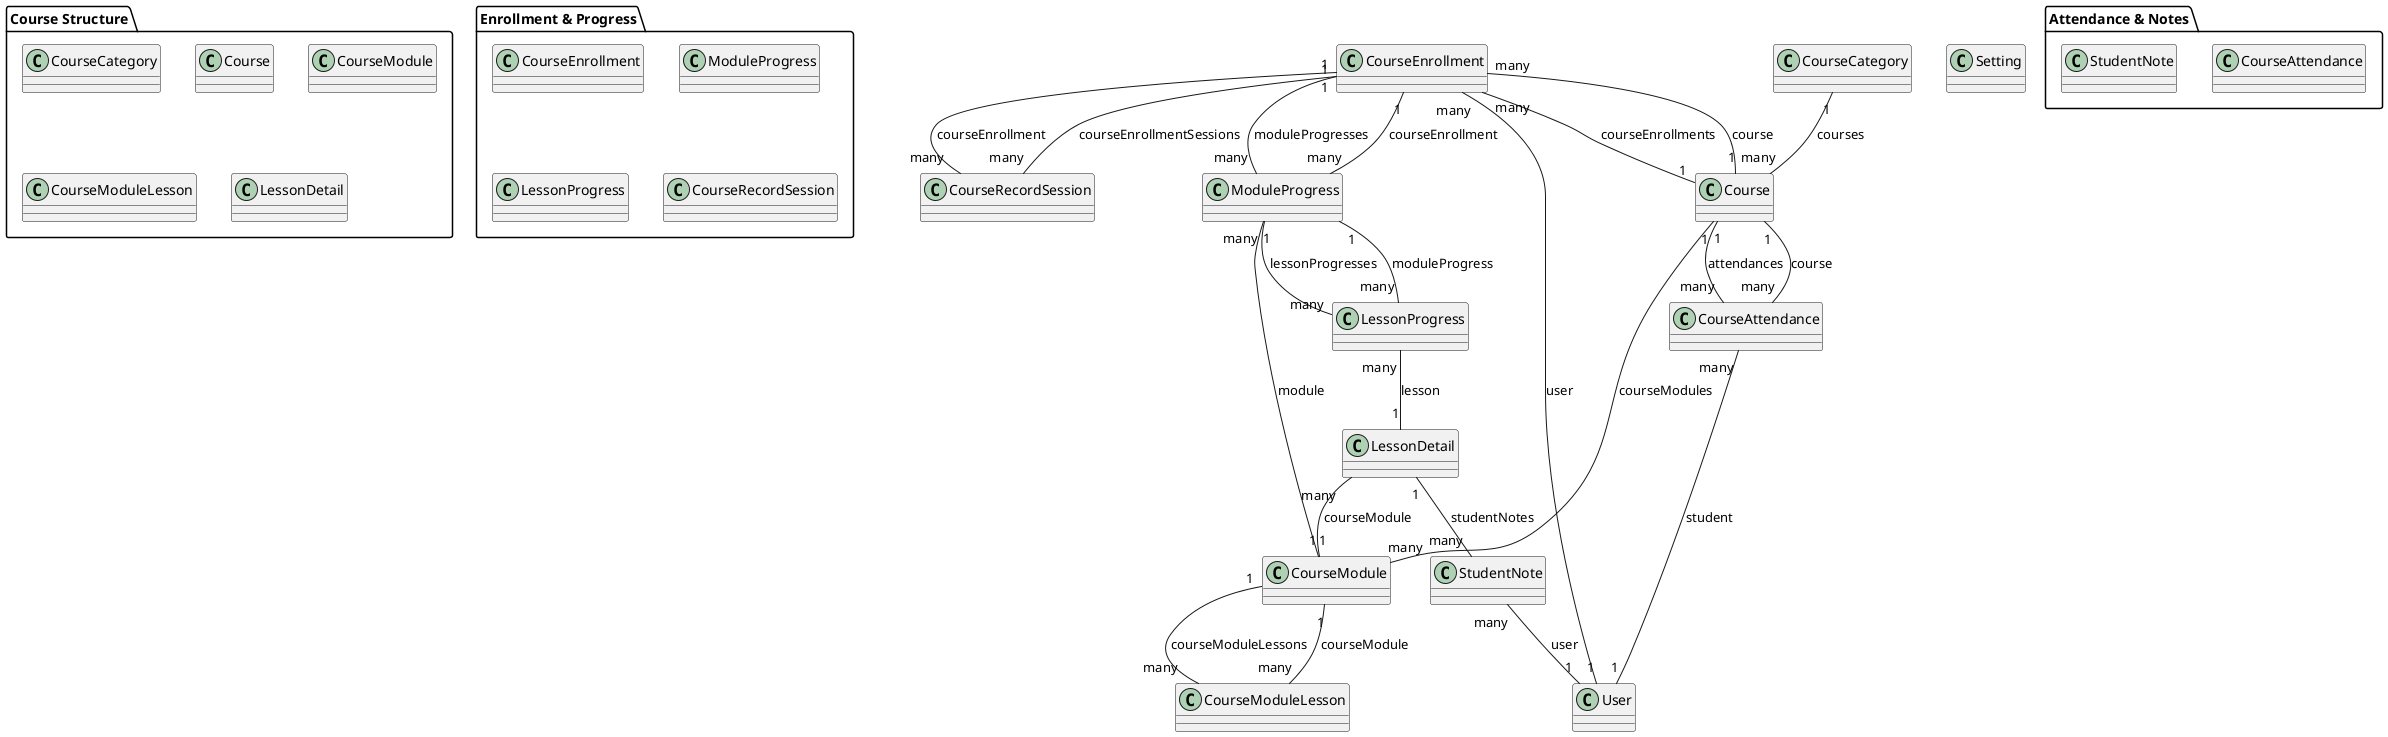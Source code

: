 @startuml baricode-community

' === Entities ===
class User
class CourseCategory
class Course
class CourseModule
class CourseModuleLesson
class LessonDetail
class CourseEnrollment
class ModuleProgress
class LessonProgress
class StudentNote
class CourseAttendance
class CourseRecordSession
class Setting

' === Grouping for clarity ===
package "Course Structure" {
    class CourseCategory
    class Course
    class CourseModule
    class CourseModuleLesson
    class LessonDetail
}

package "Enrollment & Progress" {
    class CourseEnrollment
    class ModuleProgress
    class LessonProgress
    class CourseRecordSession
}

package "Attendance & Notes" {
    class CourseAttendance
    class StudentNote
}

class User
class Setting

' === Relations ===

' Course Structure
CourseCategory "1" -- "many" Course : courses
Course "1" -- "many" CourseModule : courseModules
Course "1" -- "many" CourseEnrollment : courseEnrollments
Course "1" -- "many" CourseAttendance : attendances
CourseModule "1" -- "many" CourseModuleLesson : courseModuleLessons
CourseModuleLesson "many" -- "1" CourseModule : courseModule
LessonDetail "many" -- "1" CourseModule : courseModule

' Enrollment & Progress
CourseEnrollment "many" -- "1" User : user
CourseEnrollment "many" -- "1" Course : course
CourseEnrollment "1" -- "many" ModuleProgress : moduleProgresses
CourseEnrollment "1" -- "many" CourseRecordSession : courseEnrollmentSessions
ModuleProgress "many" -- "1" CourseEnrollment : courseEnrollment
ModuleProgress "many" -- "1" CourseModule : module
ModuleProgress "1" -- "many" LessonProgress : lessonProgresses
LessonProgress "many" -- "1" ModuleProgress : moduleProgress
LessonProgress "many" -- "1" LessonDetail : lesson

' Attendance & Notes
CourseAttendance "many" -- "1" Course : course
CourseAttendance "many" -- "1" User : student
StudentNote "many" -- "1" User : user
LessonDetail "1" -- "many" StudentNote : studentNotes

' Record Session
CourseRecordSession "many" -- "1" CourseEnrollment : courseEnrollment

@enduml